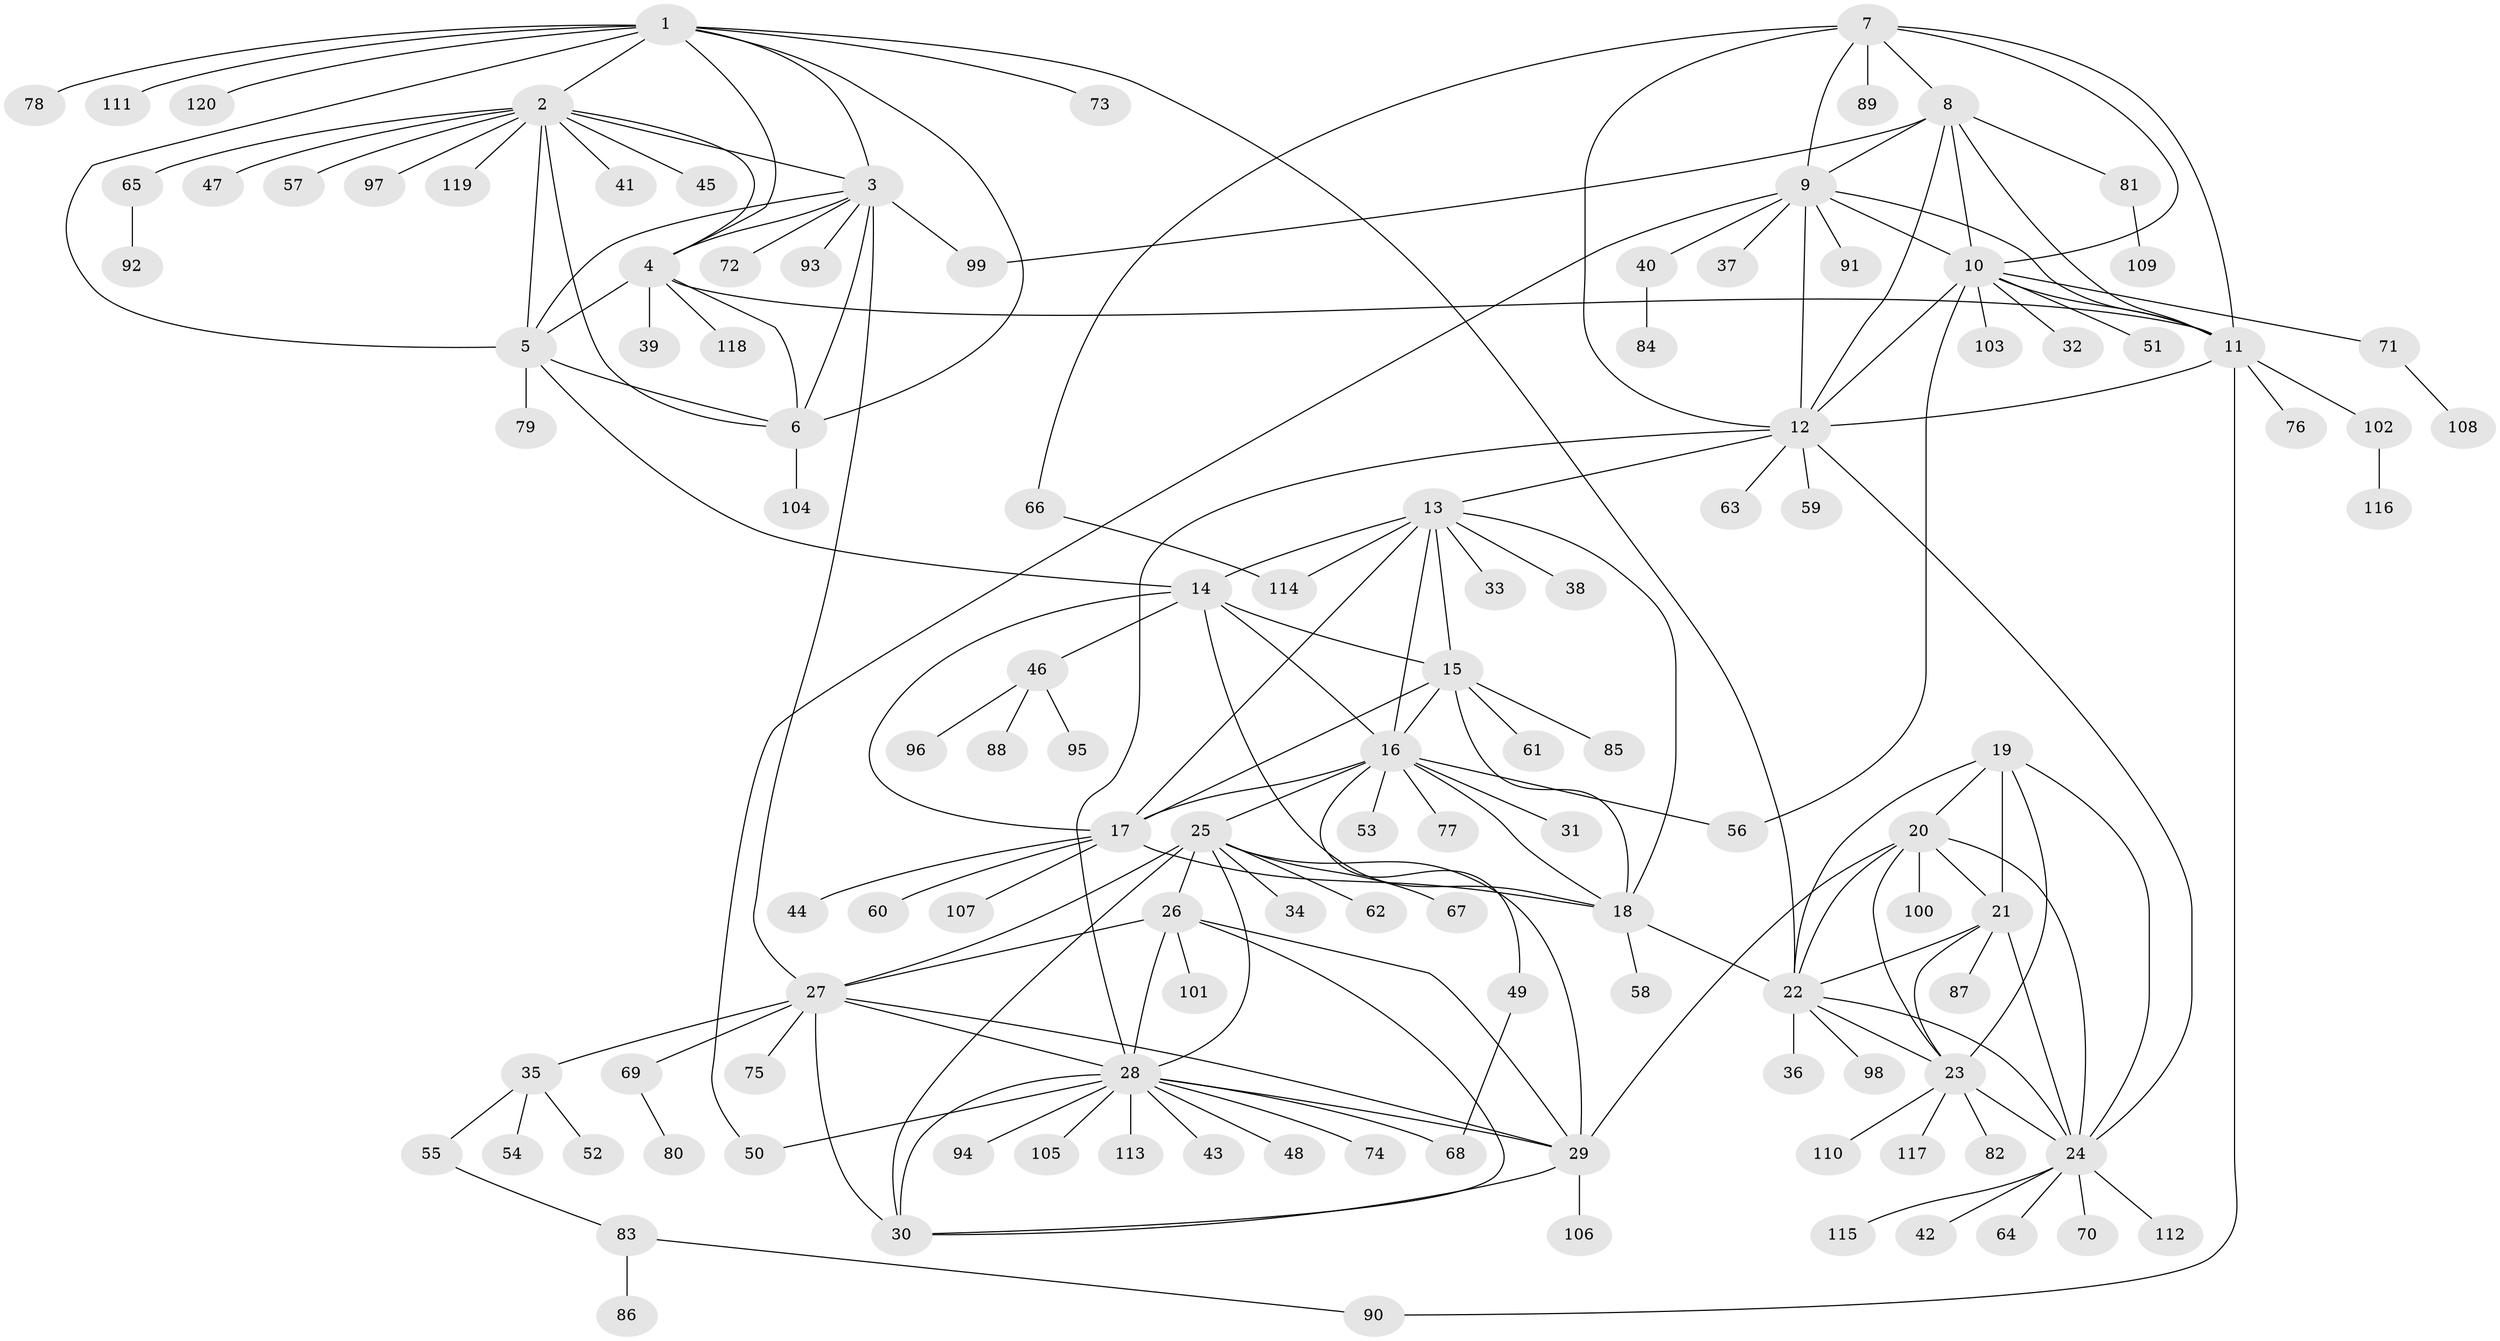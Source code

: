// coarse degree distribution, {7: 0.125, 6: 0.1875, 5: 0.08333333333333333, 8: 0.10416666666666667, 4: 0.041666666666666664, 3: 0.08333333333333333, 1: 0.3333333333333333, 2: 0.041666666666666664}
// Generated by graph-tools (version 1.1) at 2025/52/03/04/25 22:52:35]
// undirected, 120 vertices, 181 edges
graph export_dot {
  node [color=gray90,style=filled];
  1;
  2;
  3;
  4;
  5;
  6;
  7;
  8;
  9;
  10;
  11;
  12;
  13;
  14;
  15;
  16;
  17;
  18;
  19;
  20;
  21;
  22;
  23;
  24;
  25;
  26;
  27;
  28;
  29;
  30;
  31;
  32;
  33;
  34;
  35;
  36;
  37;
  38;
  39;
  40;
  41;
  42;
  43;
  44;
  45;
  46;
  47;
  48;
  49;
  50;
  51;
  52;
  53;
  54;
  55;
  56;
  57;
  58;
  59;
  60;
  61;
  62;
  63;
  64;
  65;
  66;
  67;
  68;
  69;
  70;
  71;
  72;
  73;
  74;
  75;
  76;
  77;
  78;
  79;
  80;
  81;
  82;
  83;
  84;
  85;
  86;
  87;
  88;
  89;
  90;
  91;
  92;
  93;
  94;
  95;
  96;
  97;
  98;
  99;
  100;
  101;
  102;
  103;
  104;
  105;
  106;
  107;
  108;
  109;
  110;
  111;
  112;
  113;
  114;
  115;
  116;
  117;
  118;
  119;
  120;
  1 -- 2;
  1 -- 3;
  1 -- 4;
  1 -- 5;
  1 -- 6;
  1 -- 22;
  1 -- 73;
  1 -- 78;
  1 -- 111;
  1 -- 120;
  2 -- 3;
  2 -- 4;
  2 -- 5;
  2 -- 6;
  2 -- 41;
  2 -- 45;
  2 -- 47;
  2 -- 57;
  2 -- 65;
  2 -- 97;
  2 -- 119;
  3 -- 4;
  3 -- 5;
  3 -- 6;
  3 -- 27;
  3 -- 72;
  3 -- 93;
  3 -- 99;
  4 -- 5;
  4 -- 6;
  4 -- 11;
  4 -- 39;
  4 -- 118;
  5 -- 6;
  5 -- 14;
  5 -- 79;
  6 -- 104;
  7 -- 8;
  7 -- 9;
  7 -- 10;
  7 -- 11;
  7 -- 12;
  7 -- 66;
  7 -- 89;
  8 -- 9;
  8 -- 10;
  8 -- 11;
  8 -- 12;
  8 -- 81;
  8 -- 99;
  9 -- 10;
  9 -- 11;
  9 -- 12;
  9 -- 37;
  9 -- 40;
  9 -- 50;
  9 -- 91;
  10 -- 11;
  10 -- 12;
  10 -- 32;
  10 -- 51;
  10 -- 56;
  10 -- 71;
  10 -- 103;
  11 -- 12;
  11 -- 76;
  11 -- 90;
  11 -- 102;
  12 -- 13;
  12 -- 24;
  12 -- 28;
  12 -- 59;
  12 -- 63;
  13 -- 14;
  13 -- 15;
  13 -- 16;
  13 -- 17;
  13 -- 18;
  13 -- 33;
  13 -- 38;
  13 -- 114;
  14 -- 15;
  14 -- 16;
  14 -- 17;
  14 -- 18;
  14 -- 46;
  15 -- 16;
  15 -- 17;
  15 -- 18;
  15 -- 61;
  15 -- 85;
  16 -- 17;
  16 -- 18;
  16 -- 25;
  16 -- 31;
  16 -- 49;
  16 -- 53;
  16 -- 56;
  16 -- 77;
  17 -- 18;
  17 -- 44;
  17 -- 60;
  17 -- 107;
  18 -- 22;
  18 -- 58;
  19 -- 20;
  19 -- 21;
  19 -- 22;
  19 -- 23;
  19 -- 24;
  20 -- 21;
  20 -- 22;
  20 -- 23;
  20 -- 24;
  20 -- 29;
  20 -- 100;
  21 -- 22;
  21 -- 23;
  21 -- 24;
  21 -- 87;
  22 -- 23;
  22 -- 24;
  22 -- 36;
  22 -- 98;
  23 -- 24;
  23 -- 82;
  23 -- 110;
  23 -- 117;
  24 -- 42;
  24 -- 64;
  24 -- 70;
  24 -- 112;
  24 -- 115;
  25 -- 26;
  25 -- 27;
  25 -- 28;
  25 -- 29;
  25 -- 30;
  25 -- 34;
  25 -- 62;
  25 -- 67;
  26 -- 27;
  26 -- 28;
  26 -- 29;
  26 -- 30;
  26 -- 101;
  27 -- 28;
  27 -- 29;
  27 -- 30;
  27 -- 35;
  27 -- 69;
  27 -- 75;
  28 -- 29;
  28 -- 30;
  28 -- 43;
  28 -- 48;
  28 -- 50;
  28 -- 68;
  28 -- 74;
  28 -- 94;
  28 -- 105;
  28 -- 113;
  29 -- 30;
  29 -- 106;
  35 -- 52;
  35 -- 54;
  35 -- 55;
  40 -- 84;
  46 -- 88;
  46 -- 95;
  46 -- 96;
  49 -- 68;
  55 -- 83;
  65 -- 92;
  66 -- 114;
  69 -- 80;
  71 -- 108;
  81 -- 109;
  83 -- 86;
  83 -- 90;
  102 -- 116;
}
